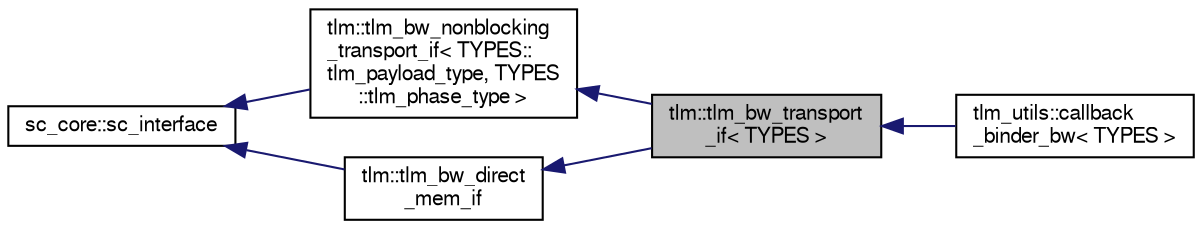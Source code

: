 digraph "tlm::tlm_bw_transport_if&lt; TYPES &gt;"
{
  edge [fontname="FreeSans",fontsize="10",labelfontname="FreeSans",labelfontsize="10"];
  node [fontname="FreeSans",fontsize="10",shape=record];
  rankdir="LR";
  Node0 [label="tlm::tlm_bw_transport\l_if\< TYPES \>",height=0.2,width=0.4,color="black", fillcolor="grey75", style="filled", fontcolor="black"];
  Node1 -> Node0 [dir="back",color="midnightblue",fontsize="10",style="solid",fontname="FreeSans"];
  Node1 [label="tlm::tlm_bw_nonblocking\l_transport_if\< TYPES::\ltlm_payload_type, TYPES\l::tlm_phase_type \>",height=0.2,width=0.4,color="black", fillcolor="white", style="filled",URL="$a02427.html"];
  Node2 -> Node1 [dir="back",color="midnightblue",fontsize="10",style="solid",fontname="FreeSans"];
  Node2 [label="sc_core::sc_interface",height=0.2,width=0.4,color="black", fillcolor="white", style="filled",URL="/mnt/c/Users/fangk/Documents/hdl-playground/lib/systemc-2.3.3/objdir/docs/sysc/doxygen/systemc.tag$a01196.html"];
  Node3 -> Node0 [dir="back",color="midnightblue",fontsize="10",style="solid",fontname="FreeSans"];
  Node3 [label="tlm::tlm_bw_direct\l_mem_if",height=0.2,width=0.4,color="black", fillcolor="white", style="filled",URL="$a02439.html"];
  Node2 -> Node3 [dir="back",color="midnightblue",fontsize="10",style="solid",fontname="FreeSans"];
  Node0 -> Node4 [dir="back",color="midnightblue",fontsize="10",style="solid",fontname="FreeSans"];
  Node4 [label="tlm_utils::callback\l_binder_bw\< TYPES \>",height=0.2,width=0.4,color="black", fillcolor="white", style="filled",URL="$a02595.html"];
}
